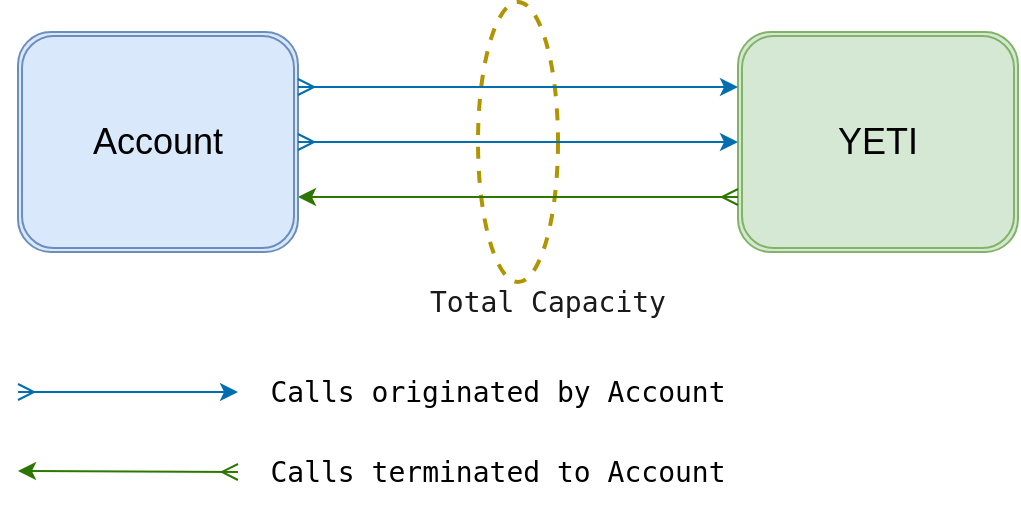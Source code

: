 <mxfile version="12.1.0" type="device" pages="1"><diagram id="oGKHJIq367YpoOwBGEEe" name="Page-1"><mxGraphModel dx="981" dy="481" grid="0" gridSize="10" guides="1" tooltips="1" connect="0" arrows="1" fold="1" page="1" pageScale="1" pageWidth="827" pageHeight="1169" background="none" math="0" shadow="0"><root><mxCell id="0"/><mxCell id="1" parent="0"/><mxCell id="_QZL__Gvk-yFZ6baA31X-17" value="" style="ellipse;whiteSpace=wrap;html=1;rounded=1;shadow=0;glass=0;dashed=1;comic=0;fillColor=none;strokeColor=#B09500;fontColor=#ffffff;strokeWidth=2;" vertex="1" parent="1"><mxGeometry x="440" y="385" width="40" height="140" as="geometry"/></mxCell><mxCell id="_QZL__Gvk-yFZ6baA31X-2" value="&lt;font style=&quot;font-size: 18px&quot;&gt;YETI&lt;/font&gt;" style="shape=ext;double=1;rounded=1;whiteSpace=wrap;html=1;aspect=fixed;shadow=0;comic=0;glass=0;fillColor=#d5e8d4;strokeColor=#82b366;" vertex="1" parent="1"><mxGeometry x="570" y="400" width="140" height="110" as="geometry"/></mxCell><mxCell id="_QZL__Gvk-yFZ6baA31X-8" style="orthogonalLoop=1;jettySize=auto;html=1;exitX=0;exitY=0.75;exitDx=0;exitDy=0;entryX=1;entryY=0.75;entryDx=0;entryDy=0;fillColor=#60a917;strokeColor=#2D7600;rounded=0;jumpStyle=arc;startArrow=ERmany;startFill=0;shadow=0;strokeWidth=1;" edge="1" parent="1" source="_QZL__Gvk-yFZ6baA31X-2" target="_QZL__Gvk-yFZ6baA31X-3"><mxGeometry relative="1" as="geometry"/></mxCell><mxCell id="_QZL__Gvk-yFZ6baA31X-3" value="&lt;font style=&quot;font-size: 18px&quot;&gt;Account&lt;/font&gt;" style="shape=ext;double=1;rounded=1;whiteSpace=wrap;html=1;fillColor=#dae8fc;strokeColor=#6c8ebf;" vertex="1" parent="1"><mxGeometry x="210" y="400" width="140" height="110" as="geometry"/></mxCell><mxCell id="_QZL__Gvk-yFZ6baA31X-4" value="" style="endArrow=classic;html=1;exitX=1;exitY=0.25;exitDx=0;exitDy=0;entryX=0;entryY=0.25;entryDx=0;entryDy=0;fillColor=#1ba1e2;strokeColor=#006EAF;startArrow=ERmany;startFill=0;" edge="1" parent="1" source="_QZL__Gvk-yFZ6baA31X-3" target="_QZL__Gvk-yFZ6baA31X-2"><mxGeometry width="50" height="50" relative="1" as="geometry"><mxPoint x="460" y="430" as="sourcePoint"/><mxPoint x="280" y="500" as="targetPoint"/></mxGeometry></mxCell><mxCell id="_QZL__Gvk-yFZ6baA31X-6" value="" style="endArrow=classic;html=1;exitX=1;exitY=0.5;exitDx=0;exitDy=0;entryX=0;entryY=0.5;entryDx=0;entryDy=0;fillColor=#1ba1e2;strokeColor=#006EAF;startArrow=ERmany;startFill=0;" edge="1" parent="1" source="_QZL__Gvk-yFZ6baA31X-3" target="_QZL__Gvk-yFZ6baA31X-2"><mxGeometry width="50" height="50" relative="1" as="geometry"><mxPoint x="230" y="550" as="sourcePoint"/><mxPoint x="280" y="500" as="targetPoint"/></mxGeometry></mxCell><mxCell id="_QZL__Gvk-yFZ6baA31X-20" value="&lt;pre&gt;&lt;font style=&quot;font-size: 14px&quot; color=&quot;#1a1a1a&quot;&gt;Total Capacity&lt;/font&gt;&lt;/pre&gt;" style="text;html=1;strokeColor=none;fillColor=none;align=center;verticalAlign=middle;whiteSpace=wrap;rounded=0;shadow=0;glass=0;dashed=1;comic=0;fontColor=#ffffff;" vertex="1" parent="1"><mxGeometry x="410" y="530" width="130" height="10" as="geometry"/></mxCell><mxCell id="_QZL__Gvk-yFZ6baA31X-21" value="" style="endArrow=classic;html=1;entryX=0;entryY=0.25;entryDx=0;entryDy=0;fillColor=#1ba1e2;strokeColor=#006EAF;startArrow=ERmany;startFill=0;" edge="1" parent="1"><mxGeometry width="50" height="50" relative="1" as="geometry"><mxPoint x="210" y="580" as="sourcePoint"/><mxPoint x="320" y="580" as="targetPoint"/></mxGeometry></mxCell><mxCell id="_QZL__Gvk-yFZ6baA31X-22" value="&lt;pre&gt;&lt;font style=&quot;font-size: 14px&quot;&gt;Calls originated by Account&lt;/font&gt;&lt;/pre&gt;" style="text;html=1;strokeColor=none;fillColor=none;align=center;verticalAlign=middle;whiteSpace=wrap;rounded=0;shadow=0;glass=0;dashed=1;comic=0;" vertex="1" parent="1"><mxGeometry x="320" y="570" width="260" height="20" as="geometry"/></mxCell><mxCell id="_QZL__Gvk-yFZ6baA31X-23" style="orthogonalLoop=1;jettySize=auto;html=1;entryX=1;entryY=0.75;entryDx=0;entryDy=0;fillColor=#60a917;strokeColor=#2D7600;rounded=0;jumpStyle=arc;startArrow=ERmany;startFill=0;shadow=0;strokeWidth=1;" edge="1" parent="1"><mxGeometry relative="1" as="geometry"><mxPoint x="320" y="620" as="sourcePoint"/><mxPoint x="210" y="619.5" as="targetPoint"/></mxGeometry></mxCell><mxCell id="_QZL__Gvk-yFZ6baA31X-24" value="&lt;pre&gt;&lt;font style=&quot;font-size: 14px&quot;&gt;Calls terminated to Account&lt;/font&gt;&lt;/pre&gt;" style="text;html=1;strokeColor=none;fillColor=none;align=center;verticalAlign=middle;whiteSpace=wrap;rounded=0;shadow=0;glass=0;dashed=1;comic=0;" vertex="1" parent="1"><mxGeometry x="360" y="610" width="180" height="20" as="geometry"/></mxCell></root></mxGraphModel></diagram></mxfile>